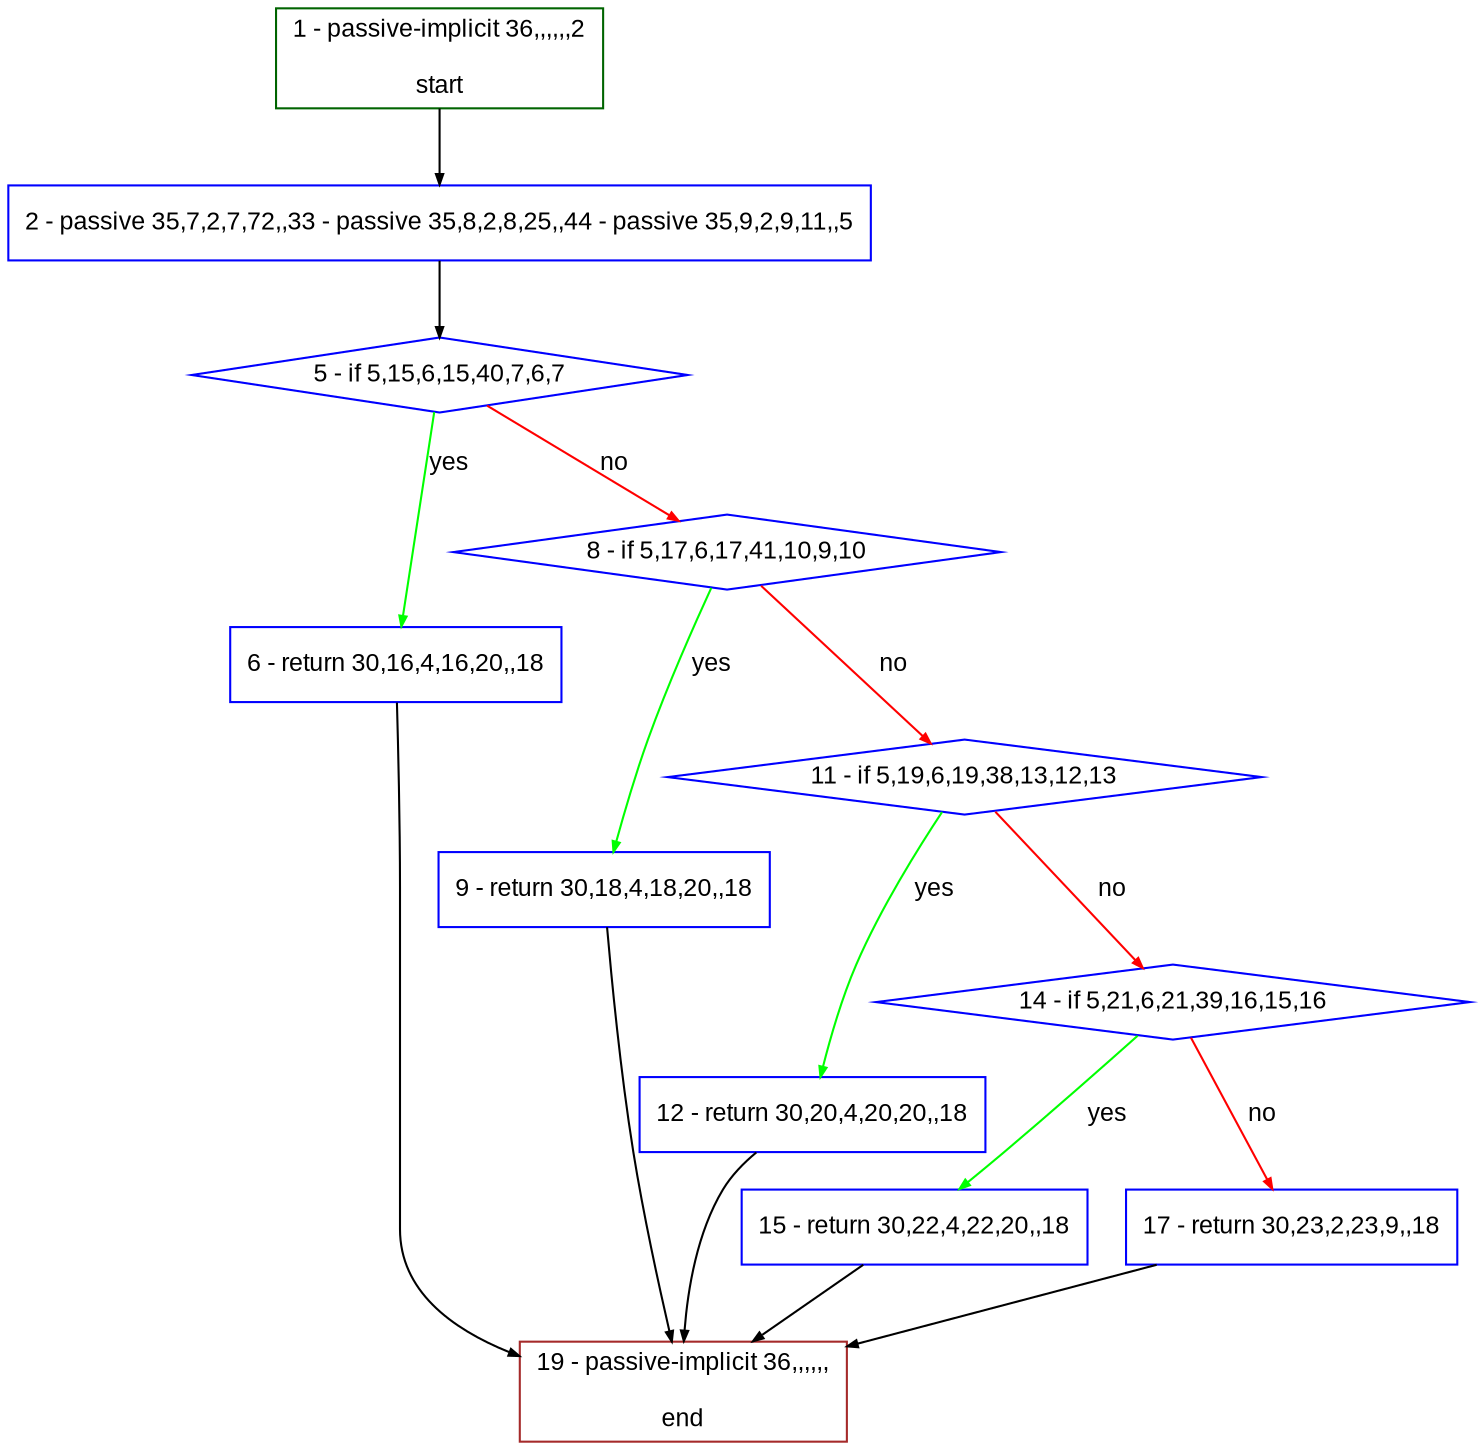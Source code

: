digraph "" {
  graph [bgcolor="white", fillcolor="#FFFFCC", pack="true", packmode="clust", fontname="Arial", label="", fontsize="12", compound="true", style="rounded,filled"];
  node [node_initialized="no", fillcolor="white", fontname="Arial", label="", color="grey", fontsize="12", fixedsize="false", compound="true", shape="rectangle", style="filled"];
  edge [arrowtail="none", lhead="", fontcolor="black", fontname="Arial", label="", color="black", fontsize="12", arrowhead="normal", arrowsize="0.5", compound="true", ltail="", dir="forward"];
  __N1 [fillcolor="#ffffff", label="2 - passive 35,7,2,7,72,,33 - passive 35,8,2,8,25,,44 - passive 35,9,2,9,11,,5", color="#0000ff", shape="box", style="filled"];
  __N2 [fillcolor="#ffffff", label="1 - passive-implicit 36,,,,,,2\n\nstart", color="#006400", shape="box", style="filled"];
  __N3 [fillcolor="#ffffff", label="5 - if 5,15,6,15,40,7,6,7", color="#0000ff", shape="diamond", style="filled"];
  __N4 [fillcolor="#ffffff", label="6 - return 30,16,4,16,20,,18", color="#0000ff", shape="box", style="filled"];
  __N5 [fillcolor="#ffffff", label="8 - if 5,17,6,17,41,10,9,10", color="#0000ff", shape="diamond", style="filled"];
  __N6 [fillcolor="#ffffff", label="19 - passive-implicit 36,,,,,,\n\nend", color="#a52a2a", shape="box", style="filled"];
  __N7 [fillcolor="#ffffff", label="9 - return 30,18,4,18,20,,18", color="#0000ff", shape="box", style="filled"];
  __N8 [fillcolor="#ffffff", label="11 - if 5,19,6,19,38,13,12,13", color="#0000ff", shape="diamond", style="filled"];
  __N9 [fillcolor="#ffffff", label="12 - return 30,20,4,20,20,,18", color="#0000ff", shape="box", style="filled"];
  __N10 [fillcolor="#ffffff", label="14 - if 5,21,6,21,39,16,15,16", color="#0000ff", shape="diamond", style="filled"];
  __N11 [fillcolor="#ffffff", label="15 - return 30,22,4,22,20,,18", color="#0000ff", shape="box", style="filled"];
  __N12 [fillcolor="#ffffff", label="17 - return 30,23,2,23,9,,18", color="#0000ff", shape="box", style="filled"];
  __N2 -> __N1 [arrowtail="none", color="#000000", label="", arrowhead="normal", dir="forward"];
  __N1 -> __N3 [arrowtail="none", color="#000000", label="", arrowhead="normal", dir="forward"];
  __N3 -> __N4 [arrowtail="none", color="#00ff00", label="yes", arrowhead="normal", dir="forward"];
  __N3 -> __N5 [arrowtail="none", color="#ff0000", label="no", arrowhead="normal", dir="forward"];
  __N4 -> __N6 [arrowtail="none", color="#000000", label="", arrowhead="normal", dir="forward"];
  __N5 -> __N7 [arrowtail="none", color="#00ff00", label="yes", arrowhead="normal", dir="forward"];
  __N5 -> __N8 [arrowtail="none", color="#ff0000", label="no", arrowhead="normal", dir="forward"];
  __N7 -> __N6 [arrowtail="none", color="#000000", label="", arrowhead="normal", dir="forward"];
  __N8 -> __N9 [arrowtail="none", color="#00ff00", label="yes", arrowhead="normal", dir="forward"];
  __N8 -> __N10 [arrowtail="none", color="#ff0000", label="no", arrowhead="normal", dir="forward"];
  __N9 -> __N6 [arrowtail="none", color="#000000", label="", arrowhead="normal", dir="forward"];
  __N10 -> __N11 [arrowtail="none", color="#00ff00", label="yes", arrowhead="normal", dir="forward"];
  __N10 -> __N12 [arrowtail="none", color="#ff0000", label="no", arrowhead="normal", dir="forward"];
  __N11 -> __N6 [arrowtail="none", color="#000000", label="", arrowhead="normal", dir="forward"];
  __N12 -> __N6 [arrowtail="none", color="#000000", label="", arrowhead="normal", dir="forward"];
}
